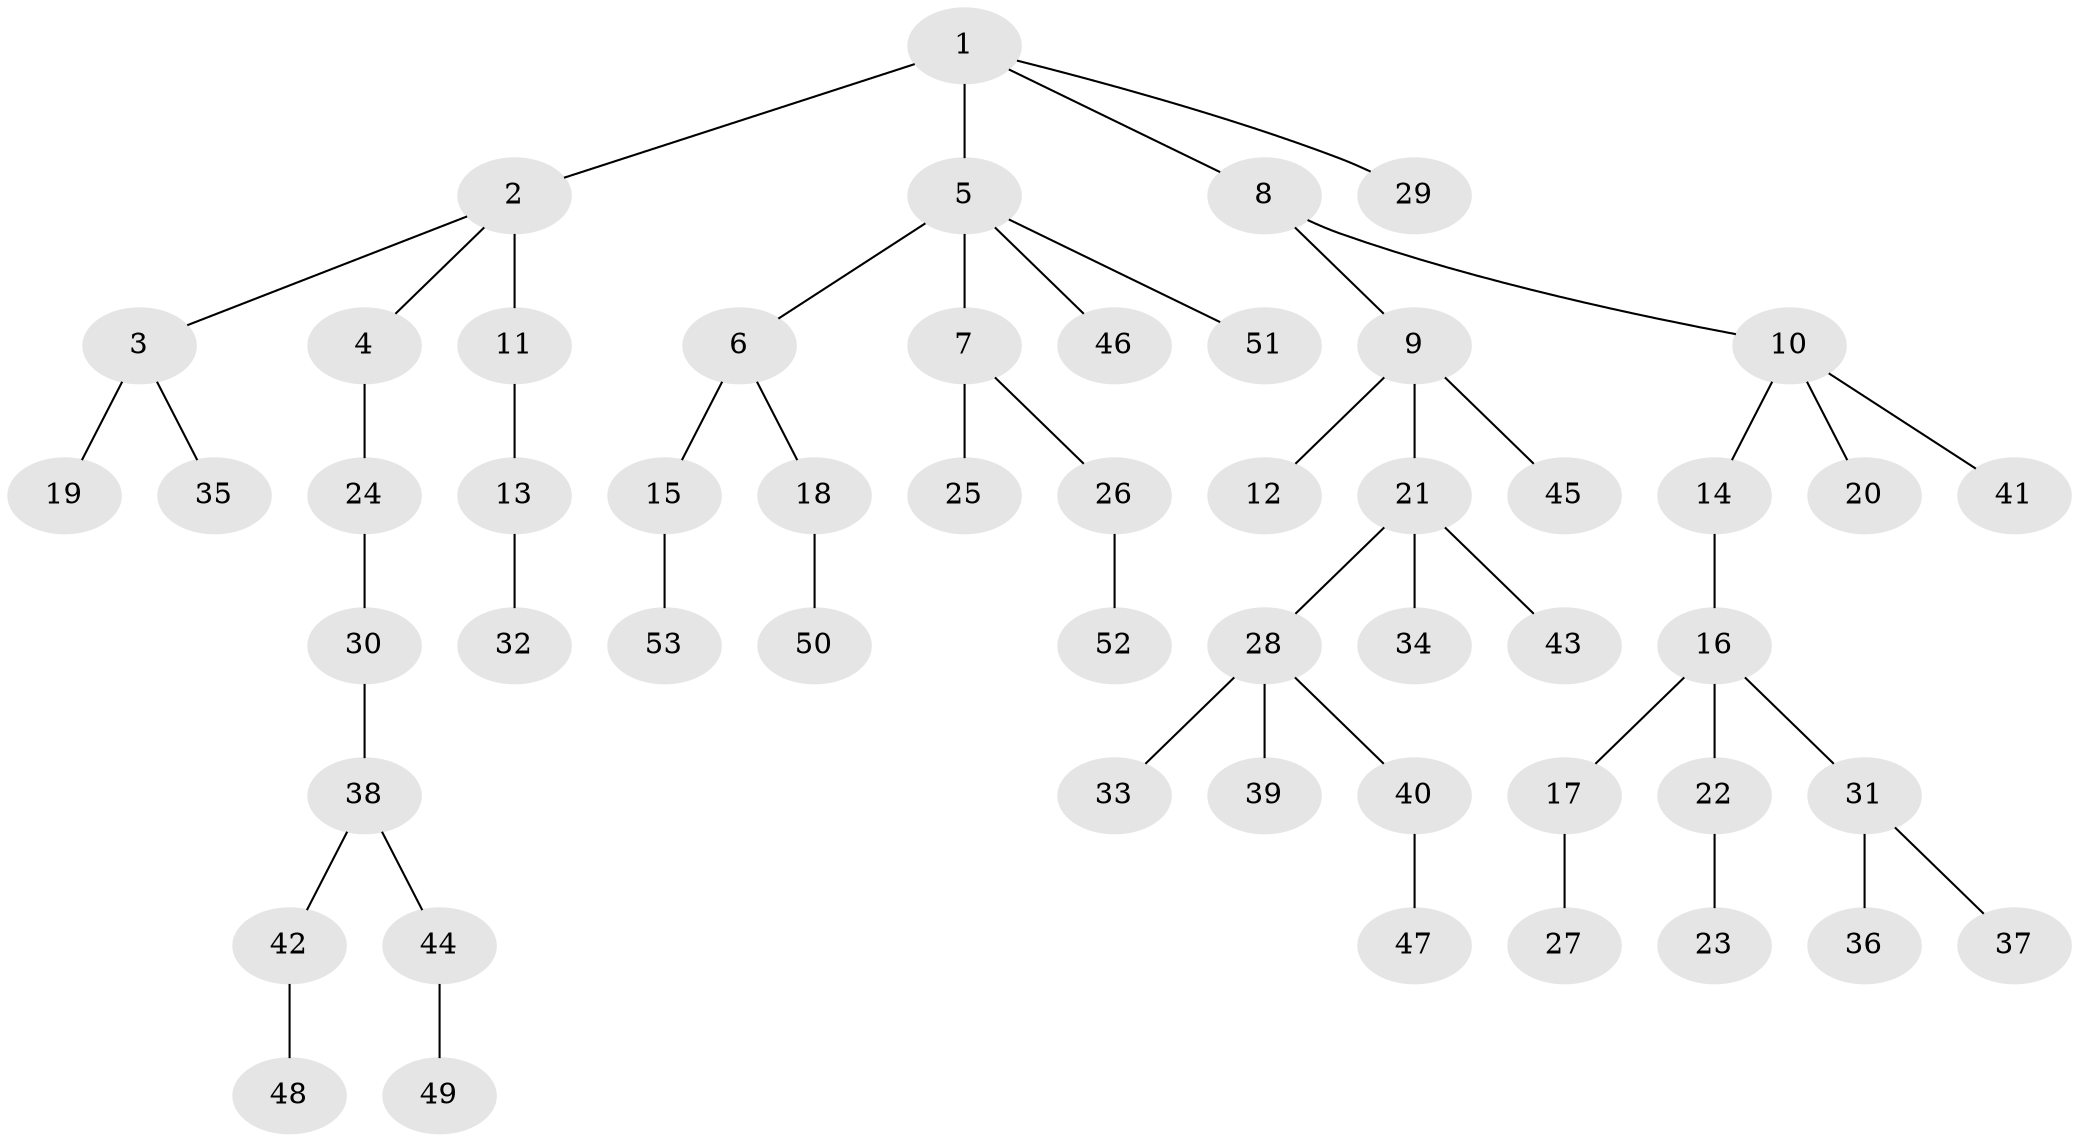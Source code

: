 // original degree distribution, {6: 0.01, 4: 0.06, 3: 0.12, 2: 0.25, 7: 0.01, 5: 0.05, 1: 0.5}
// Generated by graph-tools (version 1.1) at 2025/36/03/09/25 02:36:33]
// undirected, 53 vertices, 52 edges
graph export_dot {
graph [start="1"]
  node [color=gray90,style=filled];
  1;
  2;
  3;
  4;
  5;
  6;
  7;
  8;
  9;
  10;
  11;
  12;
  13;
  14;
  15;
  16;
  17;
  18;
  19;
  20;
  21;
  22;
  23;
  24;
  25;
  26;
  27;
  28;
  29;
  30;
  31;
  32;
  33;
  34;
  35;
  36;
  37;
  38;
  39;
  40;
  41;
  42;
  43;
  44;
  45;
  46;
  47;
  48;
  49;
  50;
  51;
  52;
  53;
  1 -- 2 [weight=2.0];
  1 -- 5 [weight=1.0];
  1 -- 8 [weight=1.0];
  1 -- 29 [weight=1.0];
  2 -- 3 [weight=1.0];
  2 -- 4 [weight=1.0];
  2 -- 11 [weight=1.0];
  3 -- 19 [weight=2.0];
  3 -- 35 [weight=1.0];
  4 -- 24 [weight=1.0];
  5 -- 6 [weight=1.0];
  5 -- 7 [weight=2.0];
  5 -- 46 [weight=1.0];
  5 -- 51 [weight=1.0];
  6 -- 15 [weight=2.0];
  6 -- 18 [weight=1.0];
  7 -- 25 [weight=1.0];
  7 -- 26 [weight=1.0];
  8 -- 9 [weight=1.0];
  8 -- 10 [weight=1.0];
  9 -- 12 [weight=1.0];
  9 -- 21 [weight=1.0];
  9 -- 45 [weight=1.0];
  10 -- 14 [weight=1.0];
  10 -- 20 [weight=1.0];
  10 -- 41 [weight=1.0];
  11 -- 13 [weight=1.0];
  13 -- 32 [weight=2.0];
  14 -- 16 [weight=1.0];
  15 -- 53 [weight=1.0];
  16 -- 17 [weight=1.0];
  16 -- 22 [weight=1.0];
  16 -- 31 [weight=1.0];
  17 -- 27 [weight=1.0];
  18 -- 50 [weight=1.0];
  21 -- 28 [weight=1.0];
  21 -- 34 [weight=1.0];
  21 -- 43 [weight=1.0];
  22 -- 23 [weight=2.0];
  24 -- 30 [weight=1.0];
  26 -- 52 [weight=1.0];
  28 -- 33 [weight=1.0];
  28 -- 39 [weight=2.0];
  28 -- 40 [weight=1.0];
  30 -- 38 [weight=1.0];
  31 -- 36 [weight=1.0];
  31 -- 37 [weight=1.0];
  38 -- 42 [weight=1.0];
  38 -- 44 [weight=1.0];
  40 -- 47 [weight=1.0];
  42 -- 48 [weight=1.0];
  44 -- 49 [weight=1.0];
}
